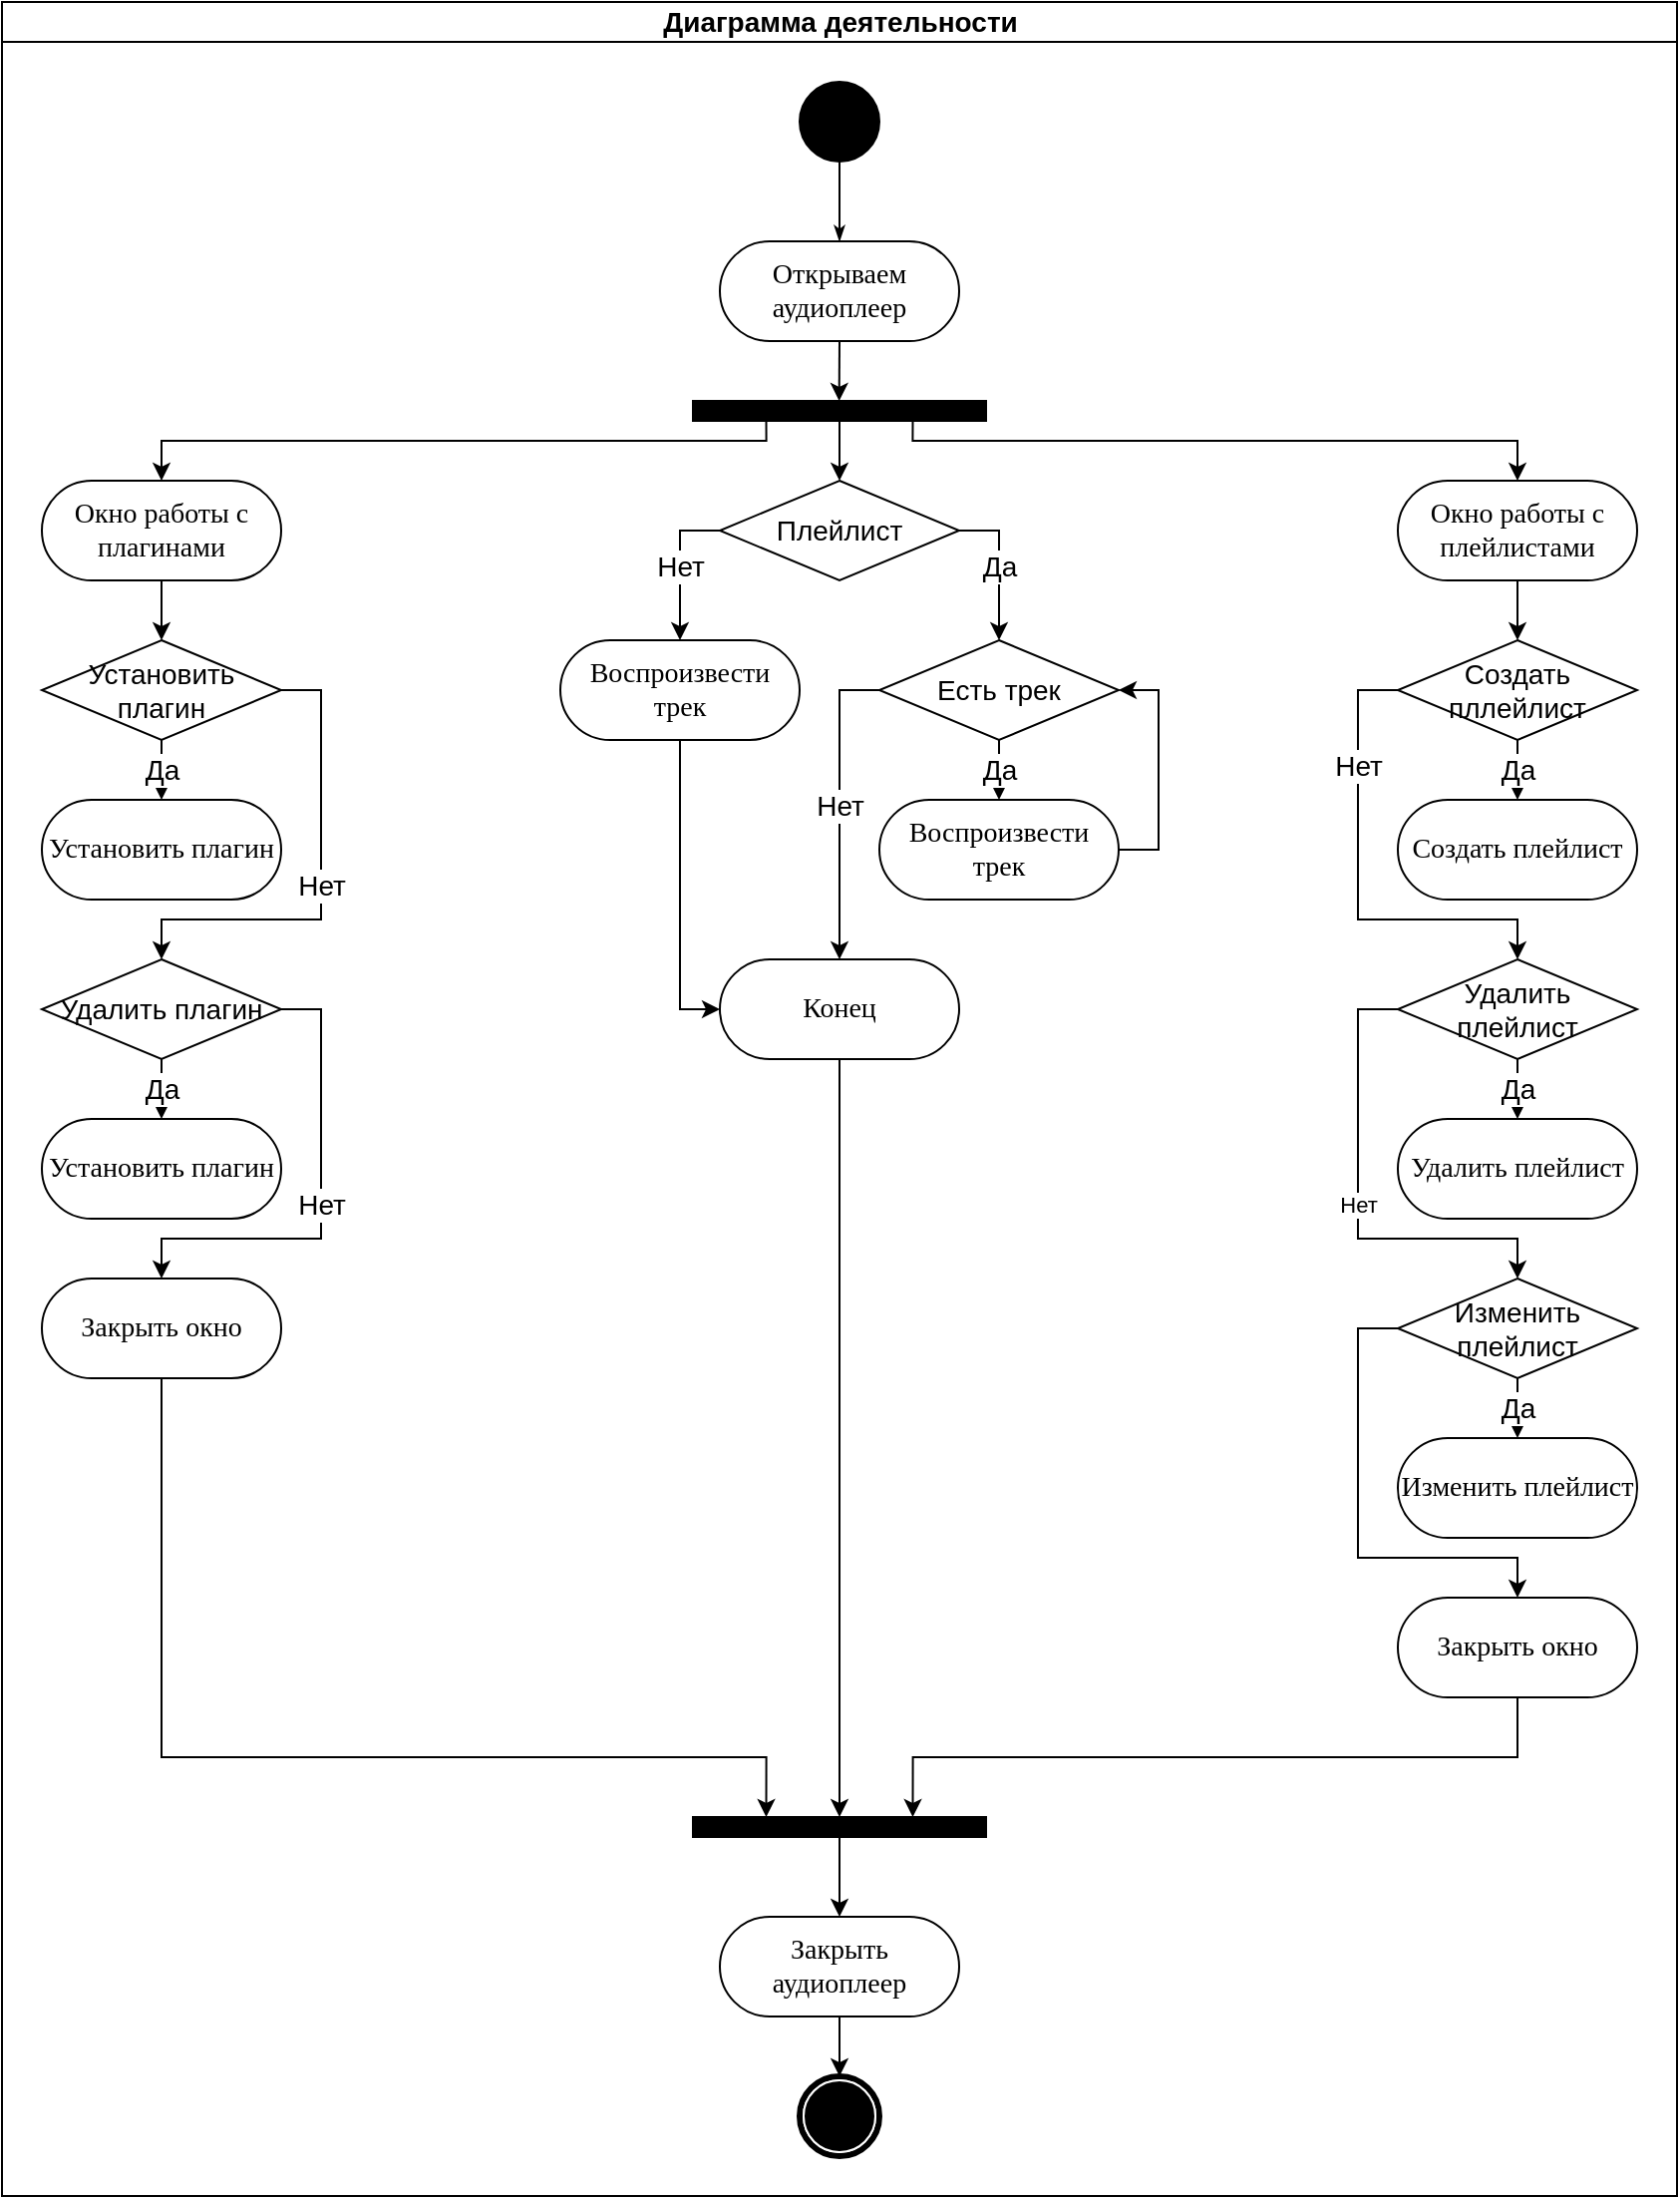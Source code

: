 <mxfile version="24.2.5" type="device">
  <diagram name="Page-1" id="0783ab3e-0a74-02c8-0abd-f7b4e66b4bec">
    <mxGraphModel dx="3182" dy="1307" grid="1" gridSize="10" guides="1" tooltips="1" connect="1" arrows="1" fold="1" page="1" pageScale="1" pageWidth="850" pageHeight="1100" background="none" math="0" shadow="0">
      <root>
        <mxCell id="0" />
        <mxCell id="1" parent="0" />
        <mxCell id="1c1d494c118603dd-4" value="Диаграмма деятельности" style="swimlane;html=1;startSize=20;fontSize=14;" parent="1" vertex="1">
          <mxGeometry x="-845" width="840" height="1100" as="geometry" />
        </mxCell>
        <mxCell id="1c1d494c118603dd-27" style="edgeStyle=orthogonalEdgeStyle;rounded=0;html=1;labelBackgroundColor=none;startArrow=none;startFill=0;startSize=5;endArrow=classicThin;endFill=1;endSize=5;jettySize=auto;orthogonalLoop=1;strokeWidth=1;fontFamily=Verdana;fontSize=14;" parent="1c1d494c118603dd-4" source="60571a20871a0731-4" target="60571a20871a0731-8" edge="1">
          <mxGeometry relative="1" as="geometry" />
        </mxCell>
        <mxCell id="60571a20871a0731-4" value="" style="ellipse;whiteSpace=wrap;html=1;rounded=0;shadow=0;comic=0;labelBackgroundColor=none;strokeWidth=1;fillColor=#000000;fontFamily=Verdana;fontSize=14;align=center;" parent="1c1d494c118603dd-4" vertex="1">
          <mxGeometry x="400" y="40" width="40" height="40" as="geometry" />
        </mxCell>
        <mxCell id="Nml4itM5zu7aC6ovKBKi-30" style="edgeStyle=orthogonalEdgeStyle;rounded=0;orthogonalLoop=1;jettySize=auto;html=1;exitX=0.5;exitY=1;exitDx=0;exitDy=0;fontSize=14;" edge="1" parent="1c1d494c118603dd-4" source="60571a20871a0731-8">
          <mxGeometry relative="1" as="geometry">
            <mxPoint x="419.833" y="200" as="targetPoint" />
          </mxGeometry>
        </mxCell>
        <mxCell id="60571a20871a0731-8" value="Открываем аудиоплеер" style="rounded=1;whiteSpace=wrap;html=1;shadow=0;comic=0;labelBackgroundColor=none;strokeWidth=1;fontFamily=Verdana;fontSize=14;align=center;arcSize=50;" parent="1c1d494c118603dd-4" vertex="1">
          <mxGeometry x="360" y="120" width="120" height="50" as="geometry" />
        </mxCell>
        <mxCell id="60571a20871a0731-5" value="" style="shape=mxgraph.bpmn.shape;html=1;verticalLabelPosition=bottom;labelBackgroundColor=#ffffff;verticalAlign=top;perimeter=ellipsePerimeter;outline=end;symbol=terminate;rounded=0;shadow=0;comic=0;strokeWidth=1;fontFamily=Verdana;fontSize=14;align=center;" parent="1c1d494c118603dd-4" vertex="1">
          <mxGeometry x="400" y="1040" width="40" height="40" as="geometry" />
        </mxCell>
        <mxCell id="Nml4itM5zu7aC6ovKBKi-53" style="edgeStyle=orthogonalEdgeStyle;rounded=0;orthogonalLoop=1;jettySize=auto;html=1;exitX=0.25;exitY=1;exitDx=0;exitDy=0;entryX=0.5;entryY=0;entryDx=0;entryDy=0;fontSize=14;" edge="1" parent="1c1d494c118603dd-4" source="Nml4itM5zu7aC6ovKBKi-31" target="Nml4itM5zu7aC6ovKBKi-32">
          <mxGeometry relative="1" as="geometry">
            <Array as="points">
              <mxPoint x="383" y="220" />
              <mxPoint x="80" y="220" />
            </Array>
          </mxGeometry>
        </mxCell>
        <mxCell id="Nml4itM5zu7aC6ovKBKi-54" style="edgeStyle=orthogonalEdgeStyle;rounded=0;orthogonalLoop=1;jettySize=auto;html=1;exitX=0.75;exitY=1;exitDx=0;exitDy=0;entryX=0.5;entryY=0;entryDx=0;entryDy=0;fontSize=14;" edge="1" parent="1c1d494c118603dd-4" source="Nml4itM5zu7aC6ovKBKi-31" target="Nml4itM5zu7aC6ovKBKi-51">
          <mxGeometry relative="1" as="geometry">
            <Array as="points">
              <mxPoint x="457" y="220" />
              <mxPoint x="760" y="220" />
            </Array>
          </mxGeometry>
        </mxCell>
        <mxCell id="Nml4itM5zu7aC6ovKBKi-55" style="edgeStyle=orthogonalEdgeStyle;rounded=0;orthogonalLoop=1;jettySize=auto;html=1;exitX=0.5;exitY=1;exitDx=0;exitDy=0;entryX=0.5;entryY=0;entryDx=0;entryDy=0;fontSize=14;" edge="1" parent="1c1d494c118603dd-4" source="Nml4itM5zu7aC6ovKBKi-31" target="Nml4itM5zu7aC6ovKBKi-11">
          <mxGeometry relative="1" as="geometry" />
        </mxCell>
        <mxCell id="Nml4itM5zu7aC6ovKBKi-31" value="" style="whiteSpace=wrap;html=1;rounded=0;shadow=0;comic=0;labelBackgroundColor=none;strokeWidth=1;fillColor=#000000;fontFamily=Verdana;fontSize=14;align=center;rotation=0;" vertex="1" parent="1c1d494c118603dd-4">
          <mxGeometry x="346.5" y="200" width="147" height="10" as="geometry" />
        </mxCell>
        <mxCell id="Nml4itM5zu7aC6ovKBKi-78" style="edgeStyle=orthogonalEdgeStyle;rounded=0;orthogonalLoop=1;jettySize=auto;html=1;exitX=0.5;exitY=1;exitDx=0;exitDy=0;entryX=0.5;entryY=0;entryDx=0;entryDy=0;fontSize=14;" edge="1" parent="1c1d494c118603dd-4" source="Nml4itM5zu7aC6ovKBKi-32" target="Nml4itM5zu7aC6ovKBKi-76">
          <mxGeometry relative="1" as="geometry" />
        </mxCell>
        <mxCell id="Nml4itM5zu7aC6ovKBKi-32" value="Окно работы с плагинами" style="rounded=1;whiteSpace=wrap;html=1;shadow=0;comic=0;labelBackgroundColor=none;strokeWidth=1;fontFamily=Verdana;fontSize=14;align=center;arcSize=50;" vertex="1" parent="1c1d494c118603dd-4">
          <mxGeometry x="20" y="240" width="120" height="50" as="geometry" />
        </mxCell>
        <mxCell id="Nml4itM5zu7aC6ovKBKi-75" style="edgeStyle=orthogonalEdgeStyle;rounded=0;orthogonalLoop=1;jettySize=auto;html=1;exitX=0.5;exitY=1;exitDx=0;exitDy=0;entryX=0;entryY=0.5;entryDx=0;entryDy=0;fontSize=14;" edge="1" parent="1c1d494c118603dd-4" source="Nml4itM5zu7aC6ovKBKi-41" target="Nml4itM5zu7aC6ovKBKi-71">
          <mxGeometry relative="1" as="geometry" />
        </mxCell>
        <mxCell id="Nml4itM5zu7aC6ovKBKi-41" value="Воспроизвести трек" style="rounded=1;whiteSpace=wrap;html=1;shadow=0;comic=0;labelBackgroundColor=none;strokeWidth=1;fontFamily=Verdana;fontSize=14;align=center;arcSize=50;" vertex="1" parent="1c1d494c118603dd-4">
          <mxGeometry x="280" y="320" width="120" height="50" as="geometry" />
        </mxCell>
        <mxCell id="Nml4itM5zu7aC6ovKBKi-97" style="edgeStyle=orthogonalEdgeStyle;rounded=0;orthogonalLoop=1;jettySize=auto;html=1;exitX=0.5;exitY=1;exitDx=0;exitDy=0;entryX=0.5;entryY=0;entryDx=0;entryDy=0;fontSize=14;" edge="1" parent="1c1d494c118603dd-4" source="Nml4itM5zu7aC6ovKBKi-51" target="Nml4itM5zu7aC6ovKBKi-90">
          <mxGeometry relative="1" as="geometry" />
        </mxCell>
        <mxCell id="Nml4itM5zu7aC6ovKBKi-51" value="Окно работы с плейлистами" style="rounded=1;whiteSpace=wrap;html=1;shadow=0;comic=0;labelBackgroundColor=none;strokeWidth=1;fontFamily=Verdana;fontSize=14;align=center;arcSize=50;" vertex="1" parent="1c1d494c118603dd-4">
          <mxGeometry x="700" y="240" width="120" height="50" as="geometry" />
        </mxCell>
        <mxCell id="Nml4itM5zu7aC6ovKBKi-58" value="Нет" style="edgeStyle=orthogonalEdgeStyle;rounded=0;orthogonalLoop=1;jettySize=auto;html=1;exitX=0;exitY=0.5;exitDx=0;exitDy=0;entryX=0.5;entryY=0;entryDx=0;entryDy=0;fontSize=14;" edge="1" parent="1c1d494c118603dd-4" source="Nml4itM5zu7aC6ovKBKi-11" target="Nml4itM5zu7aC6ovKBKi-41">
          <mxGeometry relative="1" as="geometry" />
        </mxCell>
        <mxCell id="Nml4itM5zu7aC6ovKBKi-66" value="Да" style="edgeStyle=orthogonalEdgeStyle;rounded=0;orthogonalLoop=1;jettySize=auto;html=1;exitX=1;exitY=0.5;exitDx=0;exitDy=0;entryX=0.5;entryY=0;entryDx=0;entryDy=0;fontSize=14;" edge="1" parent="1c1d494c118603dd-4" source="Nml4itM5zu7aC6ovKBKi-11" target="Nml4itM5zu7aC6ovKBKi-59">
          <mxGeometry relative="1" as="geometry" />
        </mxCell>
        <mxCell id="Nml4itM5zu7aC6ovKBKi-11" value="Плейлист" style="rhombus;whiteSpace=wrap;html=1;fontSize=14;" vertex="1" parent="1c1d494c118603dd-4">
          <mxGeometry x="360" y="240" width="120" height="50" as="geometry" />
        </mxCell>
        <mxCell id="Nml4itM5zu7aC6ovKBKi-67" value="Да" style="edgeStyle=orthogonalEdgeStyle;rounded=0;orthogonalLoop=1;jettySize=auto;html=1;exitX=0.5;exitY=1;exitDx=0;exitDy=0;entryX=0.5;entryY=0;entryDx=0;entryDy=0;fontSize=14;" edge="1" parent="1c1d494c118603dd-4" source="Nml4itM5zu7aC6ovKBKi-59" target="Nml4itM5zu7aC6ovKBKi-57">
          <mxGeometry relative="1" as="geometry" />
        </mxCell>
        <mxCell id="Nml4itM5zu7aC6ovKBKi-72" value="Нет" style="edgeStyle=orthogonalEdgeStyle;rounded=0;orthogonalLoop=1;jettySize=auto;html=1;exitX=0;exitY=0.5;exitDx=0;exitDy=0;entryX=0.5;entryY=0;entryDx=0;entryDy=0;fontSize=14;" edge="1" parent="1c1d494c118603dd-4" source="Nml4itM5zu7aC6ovKBKi-59" target="Nml4itM5zu7aC6ovKBKi-71">
          <mxGeometry relative="1" as="geometry" />
        </mxCell>
        <mxCell id="Nml4itM5zu7aC6ovKBKi-59" value="Есть трек" style="rhombus;whiteSpace=wrap;html=1;fontSize=14;" vertex="1" parent="1c1d494c118603dd-4">
          <mxGeometry x="440" y="320" width="120" height="50" as="geometry" />
        </mxCell>
        <mxCell id="Nml4itM5zu7aC6ovKBKi-68" style="edgeStyle=orthogonalEdgeStyle;rounded=0;orthogonalLoop=1;jettySize=auto;html=1;exitX=1;exitY=0.5;exitDx=0;exitDy=0;entryX=1;entryY=0.5;entryDx=0;entryDy=0;fontSize=14;" edge="1" parent="1c1d494c118603dd-4" source="Nml4itM5zu7aC6ovKBKi-57" target="Nml4itM5zu7aC6ovKBKi-59">
          <mxGeometry relative="1" as="geometry" />
        </mxCell>
        <mxCell id="Nml4itM5zu7aC6ovKBKi-57" value="Воспроизвести трек" style="rounded=1;whiteSpace=wrap;html=1;shadow=0;comic=0;labelBackgroundColor=none;strokeWidth=1;fontFamily=Verdana;fontSize=14;align=center;arcSize=50;" vertex="1" parent="1c1d494c118603dd-4">
          <mxGeometry x="440" y="400" width="120" height="50" as="geometry" />
        </mxCell>
        <mxCell id="Nml4itM5zu7aC6ovKBKi-106" style="edgeStyle=orthogonalEdgeStyle;rounded=0;orthogonalLoop=1;jettySize=auto;html=1;exitX=0.5;exitY=1;exitDx=0;exitDy=0;entryX=0.5;entryY=0;entryDx=0;entryDy=0;" edge="1" parent="1c1d494c118603dd-4" source="Nml4itM5zu7aC6ovKBKi-71" target="Nml4itM5zu7aC6ovKBKi-103">
          <mxGeometry relative="1" as="geometry" />
        </mxCell>
        <mxCell id="Nml4itM5zu7aC6ovKBKi-71" value="Конец" style="rounded=1;whiteSpace=wrap;html=1;shadow=0;comic=0;labelBackgroundColor=none;strokeWidth=1;fontFamily=Verdana;fontSize=14;align=center;arcSize=50;" vertex="1" parent="1c1d494c118603dd-4">
          <mxGeometry x="360" y="480" width="120" height="50" as="geometry" />
        </mxCell>
        <mxCell id="Nml4itM5zu7aC6ovKBKi-82" value="Да" style="edgeStyle=orthogonalEdgeStyle;rounded=0;orthogonalLoop=1;jettySize=auto;html=1;exitX=0.5;exitY=1;exitDx=0;exitDy=0;entryX=0.5;entryY=0;entryDx=0;entryDy=0;fontSize=14;" edge="1" parent="1c1d494c118603dd-4" source="Nml4itM5zu7aC6ovKBKi-76" target="Nml4itM5zu7aC6ovKBKi-80">
          <mxGeometry relative="1" as="geometry" />
        </mxCell>
        <mxCell id="Nml4itM5zu7aC6ovKBKi-83" value="Нет" style="edgeStyle=orthogonalEdgeStyle;rounded=0;orthogonalLoop=1;jettySize=auto;html=1;exitX=1;exitY=0.5;exitDx=0;exitDy=0;entryX=0.5;entryY=0;entryDx=0;entryDy=0;fontSize=14;" edge="1" parent="1c1d494c118603dd-4" source="Nml4itM5zu7aC6ovKBKi-76" target="Nml4itM5zu7aC6ovKBKi-81">
          <mxGeometry relative="1" as="geometry">
            <Array as="points">
              <mxPoint x="160" y="345" />
              <mxPoint x="160" y="460" />
              <mxPoint x="80" y="460" />
            </Array>
          </mxGeometry>
        </mxCell>
        <mxCell id="Nml4itM5zu7aC6ovKBKi-76" value="Установить плагин" style="rhombus;whiteSpace=wrap;html=1;fontSize=14;" vertex="1" parent="1c1d494c118603dd-4">
          <mxGeometry x="20" y="320" width="120" height="50" as="geometry" />
        </mxCell>
        <mxCell id="Nml4itM5zu7aC6ovKBKi-80" value="Установить плагин" style="rounded=1;whiteSpace=wrap;html=1;shadow=0;comic=0;labelBackgroundColor=none;strokeWidth=1;fontFamily=Verdana;fontSize=14;align=center;arcSize=50;" vertex="1" parent="1c1d494c118603dd-4">
          <mxGeometry x="20" y="400" width="120" height="50" as="geometry" />
        </mxCell>
        <mxCell id="Nml4itM5zu7aC6ovKBKi-85" value="Да" style="edgeStyle=orthogonalEdgeStyle;rounded=0;orthogonalLoop=1;jettySize=auto;html=1;exitX=0.5;exitY=1;exitDx=0;exitDy=0;entryX=0.5;entryY=0;entryDx=0;entryDy=0;fontSize=14;" edge="1" parent="1c1d494c118603dd-4" source="Nml4itM5zu7aC6ovKBKi-81" target="Nml4itM5zu7aC6ovKBKi-84">
          <mxGeometry relative="1" as="geometry" />
        </mxCell>
        <mxCell id="Nml4itM5zu7aC6ovKBKi-87" value="Нет" style="edgeStyle=orthogonalEdgeStyle;rounded=0;orthogonalLoop=1;jettySize=auto;html=1;exitX=1;exitY=0.5;exitDx=0;exitDy=0;fontSize=14;" edge="1" parent="1c1d494c118603dd-4" source="Nml4itM5zu7aC6ovKBKi-81" target="Nml4itM5zu7aC6ovKBKi-86">
          <mxGeometry relative="1" as="geometry">
            <Array as="points">
              <mxPoint x="160" y="505" />
              <mxPoint x="160" y="620" />
              <mxPoint x="80" y="620" />
            </Array>
          </mxGeometry>
        </mxCell>
        <mxCell id="Nml4itM5zu7aC6ovKBKi-81" value="Удалить плагин" style="rhombus;whiteSpace=wrap;html=1;fontSize=14;" vertex="1" parent="1c1d494c118603dd-4">
          <mxGeometry x="20" y="480" width="120" height="50" as="geometry" />
        </mxCell>
        <mxCell id="Nml4itM5zu7aC6ovKBKi-84" value="Установить плагин" style="rounded=1;whiteSpace=wrap;html=1;shadow=0;comic=0;labelBackgroundColor=none;strokeWidth=1;fontFamily=Verdana;fontSize=14;align=center;arcSize=50;" vertex="1" parent="1c1d494c118603dd-4">
          <mxGeometry x="20" y="560" width="120" height="50" as="geometry" />
        </mxCell>
        <mxCell id="Nml4itM5zu7aC6ovKBKi-107" style="edgeStyle=orthogonalEdgeStyle;rounded=0;orthogonalLoop=1;jettySize=auto;html=1;exitX=0.5;exitY=1;exitDx=0;exitDy=0;entryX=0.25;entryY=0;entryDx=0;entryDy=0;" edge="1" parent="1c1d494c118603dd-4" source="Nml4itM5zu7aC6ovKBKi-86" target="Nml4itM5zu7aC6ovKBKi-103">
          <mxGeometry relative="1" as="geometry">
            <Array as="points">
              <mxPoint x="80" y="880" />
              <mxPoint x="383" y="880" />
            </Array>
          </mxGeometry>
        </mxCell>
        <mxCell id="Nml4itM5zu7aC6ovKBKi-86" value="Закрыть окно" style="rounded=1;whiteSpace=wrap;html=1;shadow=0;comic=0;labelBackgroundColor=none;strokeWidth=1;fontFamily=Verdana;fontSize=14;align=center;arcSize=50;" vertex="1" parent="1c1d494c118603dd-4">
          <mxGeometry x="20" y="640" width="120" height="50" as="geometry" />
        </mxCell>
        <mxCell id="Nml4itM5zu7aC6ovKBKi-88" value="Да" style="edgeStyle=orthogonalEdgeStyle;rounded=0;orthogonalLoop=1;jettySize=auto;html=1;exitX=0.5;exitY=1;exitDx=0;exitDy=0;entryX=0.5;entryY=0;entryDx=0;entryDy=0;fontSize=14;" edge="1" source="Nml4itM5zu7aC6ovKBKi-90" target="Nml4itM5zu7aC6ovKBKi-91" parent="1c1d494c118603dd-4">
          <mxGeometry relative="1" as="geometry" />
        </mxCell>
        <mxCell id="Nml4itM5zu7aC6ovKBKi-89" value="Нет" style="edgeStyle=orthogonalEdgeStyle;rounded=0;orthogonalLoop=1;jettySize=auto;html=1;exitX=1;exitY=0.5;exitDx=0;exitDy=0;entryX=0.5;entryY=0;entryDx=0;entryDy=0;fontSize=14;" edge="1" source="Nml4itM5zu7aC6ovKBKi-90" target="Nml4itM5zu7aC6ovKBKi-94" parent="1c1d494c118603dd-4">
          <mxGeometry relative="1" as="geometry">
            <Array as="points">
              <mxPoint x="680" y="345" />
              <mxPoint x="680" y="460" />
              <mxPoint x="760" y="460" />
            </Array>
          </mxGeometry>
        </mxCell>
        <mxCell id="Nml4itM5zu7aC6ovKBKi-90" value="Создать пллейлист" style="rhombus;whiteSpace=wrap;html=1;fontSize=14;" vertex="1" parent="1c1d494c118603dd-4">
          <mxGeometry x="700" y="320" width="120" height="50" as="geometry" />
        </mxCell>
        <mxCell id="Nml4itM5zu7aC6ovKBKi-91" value="Создать плейлист" style="rounded=1;whiteSpace=wrap;html=1;shadow=0;comic=0;labelBackgroundColor=none;strokeWidth=1;fontFamily=Verdana;fontSize=14;align=center;arcSize=50;" vertex="1" parent="1c1d494c118603dd-4">
          <mxGeometry x="700" y="400" width="120" height="50" as="geometry" />
        </mxCell>
        <mxCell id="Nml4itM5zu7aC6ovKBKi-92" value="Да" style="edgeStyle=orthogonalEdgeStyle;rounded=0;orthogonalLoop=1;jettySize=auto;html=1;exitX=0.5;exitY=1;exitDx=0;exitDy=0;entryX=0.5;entryY=0;entryDx=0;entryDy=0;fontSize=14;" edge="1" source="Nml4itM5zu7aC6ovKBKi-94" target="Nml4itM5zu7aC6ovKBKi-95" parent="1c1d494c118603dd-4">
          <mxGeometry relative="1" as="geometry" />
        </mxCell>
        <mxCell id="Nml4itM5zu7aC6ovKBKi-101" value="Нет" style="edgeStyle=orthogonalEdgeStyle;rounded=0;orthogonalLoop=1;jettySize=auto;html=1;exitX=0;exitY=0.5;exitDx=0;exitDy=0;entryX=0.5;entryY=0;entryDx=0;entryDy=0;" edge="1" parent="1c1d494c118603dd-4" source="Nml4itM5zu7aC6ovKBKi-94" target="Nml4itM5zu7aC6ovKBKi-99">
          <mxGeometry relative="1" as="geometry">
            <Array as="points">
              <mxPoint x="680" y="505" />
              <mxPoint x="680" y="620" />
              <mxPoint x="760" y="620" />
            </Array>
          </mxGeometry>
        </mxCell>
        <mxCell id="Nml4itM5zu7aC6ovKBKi-94" value="Удалить плейлист" style="rhombus;whiteSpace=wrap;html=1;fontSize=14;" vertex="1" parent="1c1d494c118603dd-4">
          <mxGeometry x="700" y="480" width="120" height="50" as="geometry" />
        </mxCell>
        <mxCell id="Nml4itM5zu7aC6ovKBKi-95" value="Удалить плейлист" style="rounded=1;whiteSpace=wrap;html=1;shadow=0;comic=0;labelBackgroundColor=none;strokeWidth=1;fontFamily=Verdana;fontSize=14;align=center;arcSize=50;" vertex="1" parent="1c1d494c118603dd-4">
          <mxGeometry x="700" y="560" width="120" height="50" as="geometry" />
        </mxCell>
        <mxCell id="Nml4itM5zu7aC6ovKBKi-105" style="edgeStyle=orthogonalEdgeStyle;rounded=0;orthogonalLoop=1;jettySize=auto;html=1;exitX=0.5;exitY=1;exitDx=0;exitDy=0;entryX=0.75;entryY=0;entryDx=0;entryDy=0;" edge="1" parent="1c1d494c118603dd-4" source="Nml4itM5zu7aC6ovKBKi-96" target="Nml4itM5zu7aC6ovKBKi-103">
          <mxGeometry relative="1" as="geometry" />
        </mxCell>
        <mxCell id="Nml4itM5zu7aC6ovKBKi-96" value="Закрыть окно" style="rounded=1;whiteSpace=wrap;html=1;shadow=0;comic=0;labelBackgroundColor=none;strokeWidth=1;fontFamily=Verdana;fontSize=14;align=center;arcSize=50;" vertex="1" parent="1c1d494c118603dd-4">
          <mxGeometry x="700" y="800" width="120" height="50" as="geometry" />
        </mxCell>
        <mxCell id="Nml4itM5zu7aC6ovKBKi-98" value="Да" style="edgeStyle=orthogonalEdgeStyle;rounded=0;orthogonalLoop=1;jettySize=auto;html=1;exitX=0.5;exitY=1;exitDx=0;exitDy=0;entryX=0.5;entryY=0;entryDx=0;entryDy=0;fontSize=14;" edge="1" source="Nml4itM5zu7aC6ovKBKi-99" target="Nml4itM5zu7aC6ovKBKi-100" parent="1c1d494c118603dd-4">
          <mxGeometry relative="1" as="geometry" />
        </mxCell>
        <mxCell id="Nml4itM5zu7aC6ovKBKi-102" style="edgeStyle=orthogonalEdgeStyle;rounded=0;orthogonalLoop=1;jettySize=auto;html=1;exitX=0;exitY=0.5;exitDx=0;exitDy=0;entryX=0.5;entryY=0;entryDx=0;entryDy=0;" edge="1" parent="1c1d494c118603dd-4" source="Nml4itM5zu7aC6ovKBKi-99" target="Nml4itM5zu7aC6ovKBKi-96">
          <mxGeometry relative="1" as="geometry">
            <Array as="points">
              <mxPoint x="680" y="665" />
              <mxPoint x="680" y="780" />
              <mxPoint x="760" y="780" />
            </Array>
          </mxGeometry>
        </mxCell>
        <mxCell id="Nml4itM5zu7aC6ovKBKi-99" value="Изменить плейлист" style="rhombus;whiteSpace=wrap;html=1;fontSize=14;" vertex="1" parent="1c1d494c118603dd-4">
          <mxGeometry x="700" y="640" width="120" height="50" as="geometry" />
        </mxCell>
        <mxCell id="Nml4itM5zu7aC6ovKBKi-100" value="Изменить плейлист" style="rounded=1;whiteSpace=wrap;html=1;shadow=0;comic=0;labelBackgroundColor=none;strokeWidth=1;fontFamily=Verdana;fontSize=14;align=center;arcSize=50;" vertex="1" parent="1c1d494c118603dd-4">
          <mxGeometry x="700" y="720" width="120" height="50" as="geometry" />
        </mxCell>
        <mxCell id="Nml4itM5zu7aC6ovKBKi-109" style="edgeStyle=orthogonalEdgeStyle;rounded=0;orthogonalLoop=1;jettySize=auto;html=1;exitX=0.5;exitY=1;exitDx=0;exitDy=0;entryX=0.5;entryY=0;entryDx=0;entryDy=0;" edge="1" parent="1c1d494c118603dd-4" source="Nml4itM5zu7aC6ovKBKi-103" target="Nml4itM5zu7aC6ovKBKi-108">
          <mxGeometry relative="1" as="geometry" />
        </mxCell>
        <mxCell id="Nml4itM5zu7aC6ovKBKi-103" value="" style="whiteSpace=wrap;html=1;rounded=0;shadow=0;comic=0;labelBackgroundColor=none;strokeWidth=1;fillColor=#000000;fontFamily=Verdana;fontSize=14;align=center;rotation=0;" vertex="1" parent="1c1d494c118603dd-4">
          <mxGeometry x="346.5" y="910" width="147" height="10" as="geometry" />
        </mxCell>
        <mxCell id="Nml4itM5zu7aC6ovKBKi-110" style="edgeStyle=orthogonalEdgeStyle;rounded=0;orthogonalLoop=1;jettySize=auto;html=1;exitX=0.5;exitY=1;exitDx=0;exitDy=0;entryX=0.5;entryY=0;entryDx=0;entryDy=0;" edge="1" parent="1c1d494c118603dd-4" source="Nml4itM5zu7aC6ovKBKi-108" target="60571a20871a0731-5">
          <mxGeometry relative="1" as="geometry" />
        </mxCell>
        <mxCell id="Nml4itM5zu7aC6ovKBKi-108" value="Закрыть аудиоплеер" style="rounded=1;whiteSpace=wrap;html=1;shadow=0;comic=0;labelBackgroundColor=none;strokeWidth=1;fontFamily=Verdana;fontSize=14;align=center;arcSize=50;" vertex="1" parent="1c1d494c118603dd-4">
          <mxGeometry x="360" y="960" width="120" height="50" as="geometry" />
        </mxCell>
      </root>
    </mxGraphModel>
  </diagram>
</mxfile>

